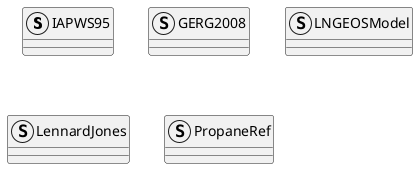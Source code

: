 @startuml empirical_helmholtz_eos_class_diagram

Struct IAPWS95 {

}

Struct GERG2008 {

}

Struct LNGEOSModel {

}

Struct LennardJones {

}

Struct PropaneRef {

}

@enduml
